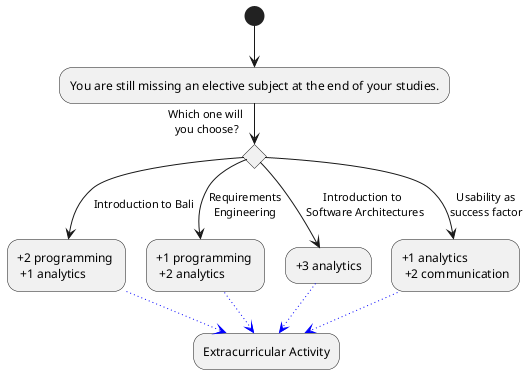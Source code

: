 @startuml
(*) --> "You are still missing an elective subject at the end of your studies."
if "Which one will\n you choose?" then
--> [Introduction to Bali] "+2 programming \n +1 analytics" as bali
else
--> [Requirements\nEngineering] "+1 programming \n +2 analytics" as re
else
--> [Introduction to \n Software Architectures] "+3 analytics" as esa
else
--> [Usability as\nsuccess factor] "+1 analytics \n +2 communication" as usf


usf -[#blue,dotted]-> "Extracurricular Activity" as nextDecision
re -[#blue,dotted]-> nextDecision
bali -[#blue,dotted]-> nextDecision
esa -[#blue,dotted]-> nextDecision

/'
Wir stehen 1 Jahr vor Ende des Studiums
Du musst Dich für ein Wahlpflichtfach entscheiden.


'/

@enduml
